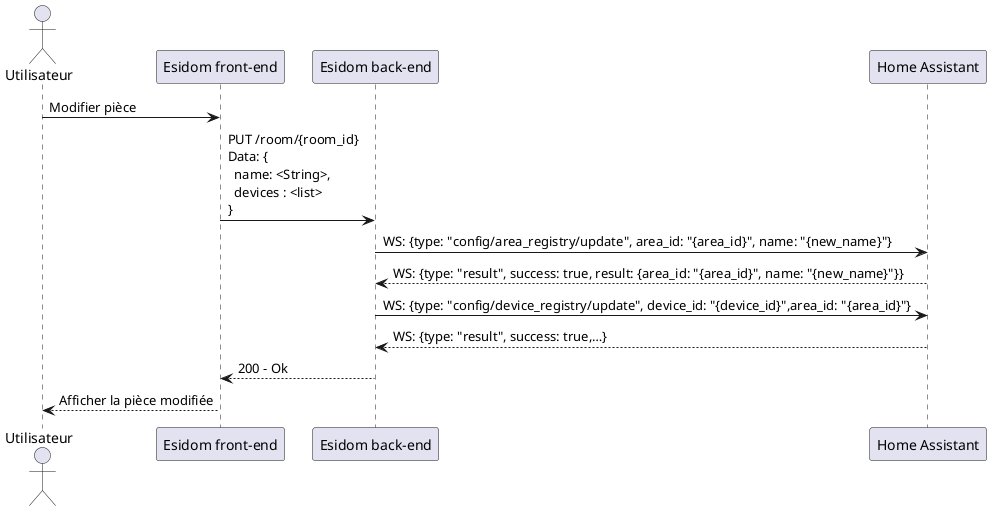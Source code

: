 @startuml modifier pièce

actor "Utilisateur" as u
participant "Esidom front-end" as fe
participant "Esidom back-end" as m
participant "Home Assistant" as ha

u -> fe: Modifier pièce
fe -> m: PUT /room/{room_id}\n\
Data: {\n\
  name: <String>,\n\
  devices : <list>\n\
}
m -> ha: WS: {type: "config/area_registry/update", area_id: "{area_id}", name: "{new_name}"}
ha --> m: WS: {type: "result", success: true, result: {area_id: "{area_id}", name: "{new_name}"}}
m -> ha: WS: {type: "config/device_registry/update", device_id: "{device_id}",area_id: "{area_id}"}
ha --> m: WS: {type: "result", success: true,…}
m --> fe: 200 - Ok
fe --> u: Afficher la pièce modifiée

@enduml